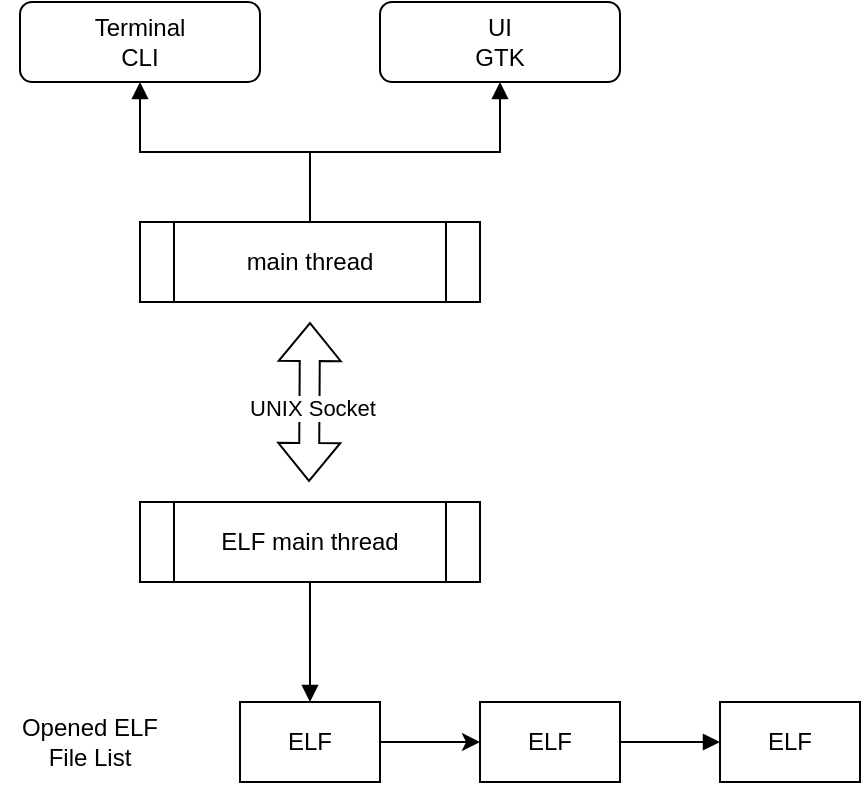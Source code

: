 <mxfile version="16.5.1" type="device" pages="2"><diagram id="bGnbJfyJa52L_ZMi7eyC" name="elfshow"><mxGraphModel dx="1102" dy="1025" grid="1" gridSize="10" guides="1" tooltips="1" connect="1" arrows="1" fold="1" page="1" pageScale="1" pageWidth="850" pageHeight="1100" math="0" shadow="0"><root><mxCell id="0"/><mxCell id="1" parent="0"/><mxCell id="s1Nyi8rOLt3sIltaPs8A-5" style="edgeStyle=orthogonalEdgeStyle;rounded=0;orthogonalLoop=1;jettySize=auto;html=1;entryX=0;entryY=0.5;entryDx=0;entryDy=0;" parent="1" source="s1Nyi8rOLt3sIltaPs8A-1" target="s1Nyi8rOLt3sIltaPs8A-2" edge="1"><mxGeometry relative="1" as="geometry"/></mxCell><mxCell id="s1Nyi8rOLt3sIltaPs8A-1" value="ELF" style="rounded=0;whiteSpace=wrap;html=1;" parent="1" vertex="1"><mxGeometry x="170" y="440" width="70" height="40" as="geometry"/></mxCell><mxCell id="s1Nyi8rOLt3sIltaPs8A-6" style="edgeStyle=orthogonalEdgeStyle;rounded=0;orthogonalLoop=1;jettySize=auto;html=1;entryX=0;entryY=0.5;entryDx=0;entryDy=0;endArrow=block;endFill=1;" parent="1" source="s1Nyi8rOLt3sIltaPs8A-2" target="s1Nyi8rOLt3sIltaPs8A-3" edge="1"><mxGeometry relative="1" as="geometry"/></mxCell><mxCell id="s1Nyi8rOLt3sIltaPs8A-2" value="ELF" style="rounded=0;whiteSpace=wrap;html=1;" parent="1" vertex="1"><mxGeometry x="290" y="440" width="70" height="40" as="geometry"/></mxCell><mxCell id="s1Nyi8rOLt3sIltaPs8A-3" value="ELF" style="rounded=0;whiteSpace=wrap;html=1;" parent="1" vertex="1"><mxGeometry x="410" y="440" width="70" height="40" as="geometry"/></mxCell><mxCell id="s1Nyi8rOLt3sIltaPs8A-25" style="edgeStyle=orthogonalEdgeStyle;rounded=0;orthogonalLoop=1;jettySize=auto;html=1;entryX=0.5;entryY=0;entryDx=0;entryDy=0;endArrow=block;endFill=1;" parent="1" source="s1Nyi8rOLt3sIltaPs8A-4" target="s1Nyi8rOLt3sIltaPs8A-1" edge="1"><mxGeometry relative="1" as="geometry"/></mxCell><mxCell id="s1Nyi8rOLt3sIltaPs8A-4" value="ELF main thread" style="shape=process;whiteSpace=wrap;html=1;backgroundOutline=1;" parent="1" vertex="1"><mxGeometry x="120" y="340" width="170" height="40" as="geometry"/></mxCell><mxCell id="s1Nyi8rOLt3sIltaPs8A-10" value="" style="shape=flexArrow;endArrow=classic;startArrow=classic;html=1;rounded=0;" parent="1" edge="1"><mxGeometry width="100" height="100" relative="1" as="geometry"><mxPoint x="204.5" y="330" as="sourcePoint"/><mxPoint x="205" y="250" as="targetPoint"/></mxGeometry></mxCell><mxCell id="s1Nyi8rOLt3sIltaPs8A-11" value="UNIX Socket" style="edgeLabel;html=1;align=center;verticalAlign=middle;resizable=0;points=[];" parent="s1Nyi8rOLt3sIltaPs8A-10" vertex="1" connectable="0"><mxGeometry x="-0.356" y="-1" relative="1" as="geometry"><mxPoint y="-11" as="offset"/></mxGeometry></mxCell><mxCell id="s1Nyi8rOLt3sIltaPs8A-22" style="edgeStyle=orthogonalEdgeStyle;rounded=0;orthogonalLoop=1;jettySize=auto;html=1;entryX=0.5;entryY=1;entryDx=0;entryDy=0;endArrow=block;endFill=1;" parent="1" source="s1Nyi8rOLt3sIltaPs8A-12" target="s1Nyi8rOLt3sIltaPs8A-20" edge="1"><mxGeometry relative="1" as="geometry"/></mxCell><mxCell id="s1Nyi8rOLt3sIltaPs8A-23" style="edgeStyle=orthogonalEdgeStyle;rounded=0;orthogonalLoop=1;jettySize=auto;html=1;entryX=0.5;entryY=1;entryDx=0;entryDy=0;endArrow=block;endFill=1;" parent="1" source="s1Nyi8rOLt3sIltaPs8A-12" target="s1Nyi8rOLt3sIltaPs8A-21" edge="1"><mxGeometry relative="1" as="geometry"/></mxCell><mxCell id="s1Nyi8rOLt3sIltaPs8A-12" value="main thread" style="shape=process;whiteSpace=wrap;html=1;backgroundOutline=1;" parent="1" vertex="1"><mxGeometry x="120" y="200" width="170" height="40" as="geometry"/></mxCell><mxCell id="s1Nyi8rOLt3sIltaPs8A-20" value="Terminal&lt;br&gt;CLI" style="rounded=1;whiteSpace=wrap;html=1;" parent="1" vertex="1"><mxGeometry x="60" y="90" width="120" height="40" as="geometry"/></mxCell><mxCell id="s1Nyi8rOLt3sIltaPs8A-21" value="UI&lt;br&gt;GTK" style="rounded=1;whiteSpace=wrap;html=1;" parent="1" vertex="1"><mxGeometry x="240" y="90" width="120" height="40" as="geometry"/></mxCell><mxCell id="s1Nyi8rOLt3sIltaPs8A-24" value="Opened ELF File List" style="text;html=1;strokeColor=none;fillColor=none;align=center;verticalAlign=middle;whiteSpace=wrap;rounded=0;" parent="1" vertex="1"><mxGeometry x="50" y="445" width="90" height="30" as="geometry"/></mxCell></root></mxGraphModel></diagram><diagram id="F2RvvMVZKNnsVClD9r6J" name="upatch"><mxGraphModel dx="1102" dy="1025" grid="1" gridSize="10" guides="1" tooltips="1" connect="1" arrows="1" fold="1" page="1" pageScale="1" pageWidth="850" pageHeight="1100" math="0" shadow="0"><root><mxCell id="xzYG0BIh_MdAx8kX5_Je-0"/><mxCell id="xzYG0BIh_MdAx8kX5_Je-1" parent="xzYG0BIh_MdAx8kX5_Je-0"/><mxCell id="xzYG0BIh_MdAx8kX5_Je-3" value="" style="rounded=1;whiteSpace=wrap;html=1;fontSize=14;" vertex="1" parent="xzYG0BIh_MdAx8kX5_Je-1"><mxGeometry x="430" y="280" width="120" height="270" as="geometry"/></mxCell><mxCell id="xzYG0BIh_MdAx8kX5_Je-4" value="Target Process VMAs" style="text;html=1;strokeColor=none;fillColor=none;align=center;verticalAlign=middle;whiteSpace=wrap;rounded=0;fontSize=14;" vertex="1" parent="xzYG0BIh_MdAx8kX5_Je-1"><mxGeometry x="400" y="240" width="185" height="30" as="geometry"/></mxCell><mxCell id="xzYG0BIh_MdAx8kX5_Je-5" value="libc.so" style="rounded=0;whiteSpace=wrap;html=1;fontSize=14;" vertex="1" parent="xzYG0BIh_MdAx8kX5_Je-1"><mxGeometry x="430" y="360" width="120" height="30" as="geometry"/></mxCell><mxCell id="xzYG0BIh_MdAx8kX5_Je-6" value="[vdso]" style="rounded=0;whiteSpace=wrap;html=1;fontSize=14;" vertex="1" parent="xzYG0BIh_MdAx8kX5_Je-1"><mxGeometry x="430" y="460" width="120" height="30" as="geometry"/></mxCell><mxCell id="xzYG0BIh_MdAx8kX5_Je-7" value="patch.obj" style="rounded=0;whiteSpace=wrap;html=1;fontSize=14;fillColor=#dae8fc;strokeColor=#6c8ebf;" vertex="1" parent="xzYG0BIh_MdAx8kX5_Je-1"><mxGeometry x="120" y="390" width="120" height="30" as="geometry"/></mxCell><mxCell id="xzYG0BIh_MdAx8kX5_Je-8" value="&quot;Process ELF&quot;" style="rounded=0;whiteSpace=wrap;html=1;fontSize=14;" vertex="1" parent="xzYG0BIh_MdAx8kX5_Je-1"><mxGeometry x="430" y="330" width="120" height="30" as="geometry"/></mxCell><mxCell id="xzYG0BIh_MdAx8kX5_Je-9" value="patch.obj" style="rounded=0;whiteSpace=wrap;html=1;fontSize=14;fillColor=#dae8fc;strokeColor=#6c8ebf;" vertex="1" parent="xzYG0BIh_MdAx8kX5_Je-1"><mxGeometry x="430" y="390" width="120" height="30" as="geometry"/></mxCell><mxCell id="xzYG0BIh_MdAx8kX5_Je-10" value="" style="endArrow=classic;html=1;rounded=0;fontSize=14;exitX=1;exitY=0.5;exitDx=0;exitDy=0;entryX=0;entryY=0.5;entryDx=0;entryDy=0;" edge="1" parent="xzYG0BIh_MdAx8kX5_Je-1" source="xzYG0BIh_MdAx8kX5_Je-7" target="xzYG0BIh_MdAx8kX5_Je-9"><mxGeometry width="50" height="50" relative="1" as="geometry"><mxPoint x="400" y="530" as="sourcePoint"/><mxPoint x="450" y="480" as="targetPoint"/></mxGeometry></mxCell><mxCell id="xzYG0BIh_MdAx8kX5_Je-11" value="1. mmap" style="text;html=1;strokeColor=none;fillColor=none;align=center;verticalAlign=middle;whiteSpace=wrap;rounded=0;fontSize=14;" vertex="1" parent="xzYG0BIh_MdAx8kX5_Je-1"><mxGeometry x="280" y="370" width="110" height="30" as="geometry"/></mxCell><mxCell id="xzYG0BIh_MdAx8kX5_Je-13" value="2. Relocate" style="text;html=1;strokeColor=none;fillColor=none;align=center;verticalAlign=middle;whiteSpace=wrap;rounded=0;fontSize=14;" vertex="1" parent="xzYG0BIh_MdAx8kX5_Je-1"><mxGeometry x="280" y="450" width="110" height="30" as="geometry"/></mxCell><mxCell id="xzYG0BIh_MdAx8kX5_Je-14" value="3. Text poke" style="text;html=1;strokeColor=none;fillColor=none;align=center;verticalAlign=middle;whiteSpace=wrap;rounded=0;fontSize=14;" vertex="1" parent="xzYG0BIh_MdAx8kX5_Je-1"><mxGeometry x="280" y="520" width="110" height="30" as="geometry"/></mxCell><mxCell id="xzYG0BIh_MdAx8kX5_Je-16" style="edgeStyle=orthogonalEdgeStyle;rounded=0;orthogonalLoop=1;jettySize=auto;html=1;entryX=0.5;entryY=0;entryDx=0;entryDy=0;fontSize=14;" edge="1" parent="xzYG0BIh_MdAx8kX5_Je-1" source="xzYG0BIh_MdAx8kX5_Je-15" target="xzYG0BIh_MdAx8kX5_Je-7"><mxGeometry relative="1" as="geometry"/></mxCell><mxCell id="xzYG0BIh_MdAx8kX5_Je-15" value="patch.c" style="rounded=0;whiteSpace=wrap;html=1;fontSize=14;fillColor=#dae8fc;strokeColor=#6c8ebf;" vertex="1" parent="xzYG0BIh_MdAx8kX5_Je-1"><mxGeometry x="120" y="270" width="120" height="30" as="geometry"/></mxCell><mxCell id="xzYG0BIh_MdAx8kX5_Je-17" value="compile" style="text;html=1;strokeColor=none;fillColor=none;align=center;verticalAlign=middle;whiteSpace=wrap;rounded=0;fontSize=14;" vertex="1" parent="xzYG0BIh_MdAx8kX5_Je-1"><mxGeometry x="160" y="330" width="110" height="30" as="geometry"/></mxCell></root></mxGraphModel></diagram></mxfile>